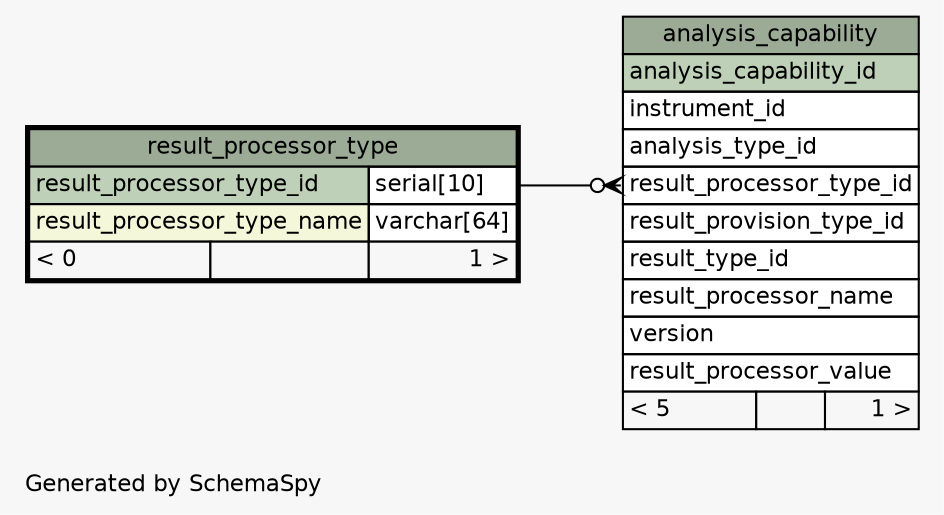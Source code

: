 // dot 2.38.0 on Linux 3.16.0-4-amd64
// SchemaSpy rev 590
digraph "oneDegreeRelationshipsDiagram" {
  graph [
    rankdir="RL"
    bgcolor="#f7f7f7"
    label="\nGenerated by SchemaSpy"
    labeljust="l"
    nodesep="0.18"
    ranksep="0.46"
    fontname="Helvetica"
    fontsize="11"
  ];
  node [
    fontname="Helvetica"
    fontsize="11"
    shape="plaintext"
  ];
  edge [
    arrowsize="0.8"
  ];
  "analysis_capability":"result_processor_type_id":w -> "result_processor_type":"result_processor_type_id.type":e [arrowhead=none dir=back arrowtail=crowodot];
  "analysis_capability" [
    label=<
    <TABLE BORDER="0" CELLBORDER="1" CELLSPACING="0" BGCOLOR="#ffffff">
      <TR><TD COLSPAN="3" BGCOLOR="#9bab96" ALIGN="CENTER">analysis_capability</TD></TR>
      <TR><TD PORT="analysis_capability_id" COLSPAN="3" BGCOLOR="#bed1b8" ALIGN="LEFT">analysis_capability_id</TD></TR>
      <TR><TD PORT="instrument_id" COLSPAN="3" ALIGN="LEFT">instrument_id</TD></TR>
      <TR><TD PORT="analysis_type_id" COLSPAN="3" ALIGN="LEFT">analysis_type_id</TD></TR>
      <TR><TD PORT="result_processor_type_id" COLSPAN="3" ALIGN="LEFT">result_processor_type_id</TD></TR>
      <TR><TD PORT="result_provision_type_id" COLSPAN="3" ALIGN="LEFT">result_provision_type_id</TD></TR>
      <TR><TD PORT="result_type_id" COLSPAN="3" ALIGN="LEFT">result_type_id</TD></TR>
      <TR><TD PORT="result_processor_name" COLSPAN="3" ALIGN="LEFT">result_processor_name</TD></TR>
      <TR><TD PORT="version" COLSPAN="3" ALIGN="LEFT">version</TD></TR>
      <TR><TD PORT="result_processor_value" COLSPAN="3" ALIGN="LEFT">result_processor_value</TD></TR>
      <TR><TD ALIGN="LEFT" BGCOLOR="#f7f7f7">&lt; 5</TD><TD ALIGN="RIGHT" BGCOLOR="#f7f7f7">  </TD><TD ALIGN="RIGHT" BGCOLOR="#f7f7f7">1 &gt;</TD></TR>
    </TABLE>>
    URL="analysis_capability.html"
    tooltip="analysis_capability"
  ];
  "result_processor_type" [
    label=<
    <TABLE BORDER="2" CELLBORDER="1" CELLSPACING="0" BGCOLOR="#ffffff">
      <TR><TD COLSPAN="3" BGCOLOR="#9bab96" ALIGN="CENTER">result_processor_type</TD></TR>
      <TR><TD PORT="result_processor_type_id" COLSPAN="2" BGCOLOR="#bed1b8" ALIGN="LEFT">result_processor_type_id</TD><TD PORT="result_processor_type_id.type" ALIGN="LEFT">serial[10]</TD></TR>
      <TR><TD PORT="result_processor_type_name" COLSPAN="2" BGCOLOR="#f4f7da" ALIGN="LEFT">result_processor_type_name</TD><TD PORT="result_processor_type_name.type" ALIGN="LEFT">varchar[64]</TD></TR>
      <TR><TD ALIGN="LEFT" BGCOLOR="#f7f7f7">&lt; 0</TD><TD ALIGN="RIGHT" BGCOLOR="#f7f7f7">  </TD><TD ALIGN="RIGHT" BGCOLOR="#f7f7f7">1 &gt;</TD></TR>
    </TABLE>>
    URL="result_processor_type.html"
    tooltip="result_processor_type"
  ];
}
